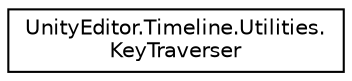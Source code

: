 digraph "Graphical Class Hierarchy"
{
 // LATEX_PDF_SIZE
  edge [fontname="Helvetica",fontsize="10",labelfontname="Helvetica",labelfontsize="10"];
  node [fontname="Helvetica",fontsize="10",shape=record];
  rankdir="LR";
  Node0 [label="UnityEditor.Timeline.Utilities.\lKeyTraverser",height=0.2,width=0.4,color="black", fillcolor="white", style="filled",URL="$class_unity_editor_1_1_timeline_1_1_utilities_1_1_key_traverser.html",tooltip=" "];
}
